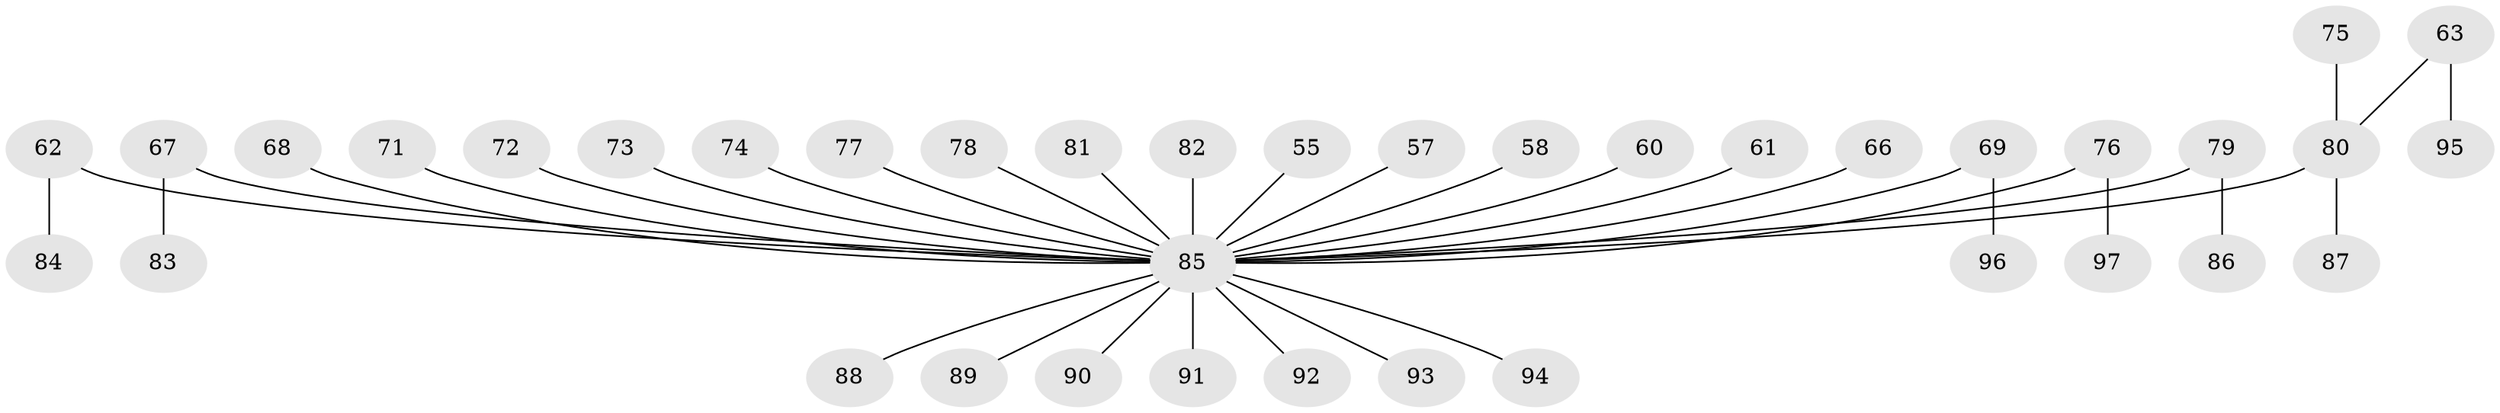 // original degree distribution, {5: 0.020618556701030927, 4: 0.05154639175257732, 6: 0.020618556701030927, 2: 0.28865979381443296, 3: 0.17525773195876287, 1: 0.44329896907216493}
// Generated by graph-tools (version 1.1) at 2025/55/03/04/25 21:55:39]
// undirected, 38 vertices, 37 edges
graph export_dot {
graph [start="1"]
  node [color=gray90,style=filled];
  55;
  57;
  58;
  60;
  61;
  62;
  63;
  66 [super="+56"];
  67;
  68;
  69;
  71;
  72;
  73;
  74;
  75;
  76;
  77;
  78;
  79;
  80 [super="+27+39+70+50+54"];
  81 [super="+23+28"];
  82;
  83;
  84;
  85 [super="+13+18+59+26+33+35+37+44+46+52+65+64"];
  86;
  87;
  88;
  89;
  90;
  91;
  92;
  93;
  94;
  95;
  96;
  97;
  55 -- 85;
  57 -- 85;
  58 -- 85;
  60 -- 85;
  61 -- 85;
  62 -- 84;
  62 -- 85;
  63 -- 95;
  63 -- 80;
  66 -- 85;
  67 -- 83;
  67 -- 85;
  68 -- 85;
  69 -- 96;
  69 -- 85;
  71 -- 85;
  72 -- 85;
  73 -- 85;
  74 -- 85;
  75 -- 80;
  76 -- 97;
  76 -- 85;
  77 -- 85;
  78 -- 85;
  79 -- 86;
  79 -- 85;
  80 -- 87;
  80 -- 85;
  81 -- 85;
  82 -- 85;
  85 -- 89;
  85 -- 90;
  85 -- 91;
  85 -- 92;
  85 -- 93;
  85 -- 94;
  85 -- 88;
}
